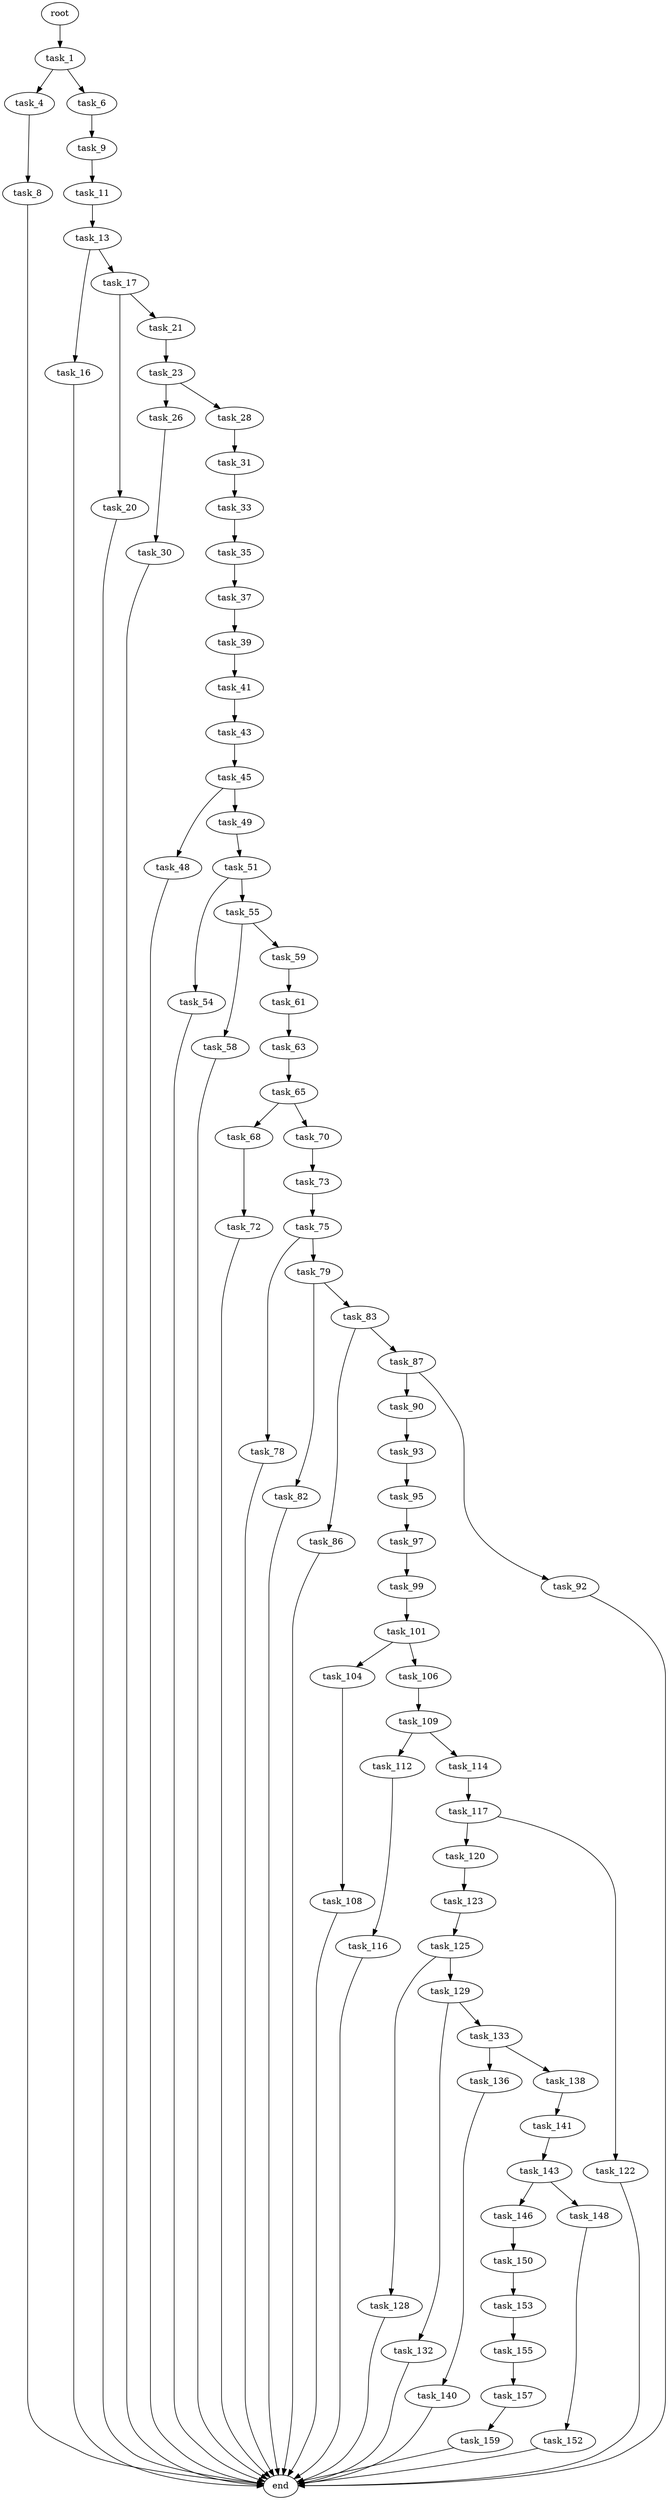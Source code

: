 digraph G {
  root [size="0.000000"];
  task_1 [size="511176642080.000000"];
  task_4 [size="13860314262.000000"];
  task_6 [size="17720856928.000000"];
  task_8 [size="12904389468.000000"];
  task_9 [size="354171089658.000000"];
  end [size="0.000000"];
  task_11 [size="96983904191.000000"];
  task_13 [size="134217728000.000000"];
  task_16 [size="1870597007.000000"];
  task_17 [size="33737814063.000000"];
  task_20 [size="402063884427.000000"];
  task_21 [size="1073741824000.000000"];
  task_23 [size="8589934592.000000"];
  task_26 [size="11280421059.000000"];
  task_28 [size="13073406737.000000"];
  task_30 [size="368293445632.000000"];
  task_31 [size="231928233984.000000"];
  task_33 [size="21302917680.000000"];
  task_35 [size="9026833428.000000"];
  task_37 [size="231928233984.000000"];
  task_39 [size="28991029248.000000"];
  task_41 [size="292094601.000000"];
  task_43 [size="549755813888.000000"];
  task_45 [size="355914400545.000000"];
  task_48 [size="159102641892.000000"];
  task_49 [size="134217728000.000000"];
  task_51 [size="554522288398.000000"];
  task_54 [size="1156305951328.000000"];
  task_55 [size="38225455111.000000"];
  task_58 [size="17825525780.000000"];
  task_59 [size="8589934592.000000"];
  task_61 [size="509065741443.000000"];
  task_63 [size="3771975122.000000"];
  task_65 [size="16255160870.000000"];
  task_68 [size="15250792753.000000"];
  task_70 [size="309210496.000000"];
  task_72 [size="11677035262.000000"];
  task_73 [size="1328094590.000000"];
  task_75 [size="231928233984.000000"];
  task_78 [size="305702731537.000000"];
  task_79 [size="22828792291.000000"];
  task_82 [size="352144868322.000000"];
  task_83 [size="3662407892.000000"];
  task_86 [size="19641775092.000000"];
  task_87 [size="549755813888.000000"];
  task_90 [size="30192551736.000000"];
  task_92 [size="885496552081.000000"];
  task_93 [size="1073741824000.000000"];
  task_95 [size="17274864300.000000"];
  task_97 [size="7861910474.000000"];
  task_99 [size="6958748214.000000"];
  task_101 [size="158115676260.000000"];
  task_104 [size="68719476736.000000"];
  task_106 [size="20974449757.000000"];
  task_108 [size="1189156355935.000000"];
  task_109 [size="265924288442.000000"];
  task_112 [size="19504409541.000000"];
  task_114 [size="68719476736.000000"];
  task_116 [size="23264947846.000000"];
  task_117 [size="28991029248.000000"];
  task_120 [size="60758966208.000000"];
  task_122 [size="10496826946.000000"];
  task_123 [size="782757789696.000000"];
  task_125 [size="317415868711.000000"];
  task_128 [size="24648032336.000000"];
  task_129 [size="157992508048.000000"];
  task_132 [size="114991332988.000000"];
  task_133 [size="68719476736.000000"];
  task_136 [size="368293445632.000000"];
  task_138 [size="1073741824000.000000"];
  task_140 [size="17732315562.000000"];
  task_141 [size="444644434429.000000"];
  task_143 [size="24675448846.000000"];
  task_146 [size="1073741824000.000000"];
  task_148 [size="231928233984.000000"];
  task_150 [size="28991029248.000000"];
  task_152 [size="4604372956.000000"];
  task_153 [size="31932282310.000000"];
  task_155 [size="368293445632.000000"];
  task_157 [size="134217728000.000000"];
  task_159 [size="411804833544.000000"];

  root -> task_1 [size="1.000000"];
  task_1 -> task_4 [size="536870912.000000"];
  task_1 -> task_6 [size="536870912.000000"];
  task_4 -> task_8 [size="301989888.000000"];
  task_6 -> task_9 [size="33554432.000000"];
  task_8 -> end [size="1.000000"];
  task_9 -> task_11 [size="411041792.000000"];
  task_11 -> task_13 [size="75497472.000000"];
  task_13 -> task_16 [size="209715200.000000"];
  task_13 -> task_17 [size="209715200.000000"];
  task_16 -> end [size="1.000000"];
  task_17 -> task_20 [size="679477248.000000"];
  task_17 -> task_21 [size="679477248.000000"];
  task_20 -> end [size="1.000000"];
  task_21 -> task_23 [size="838860800.000000"];
  task_23 -> task_26 [size="33554432.000000"];
  task_23 -> task_28 [size="33554432.000000"];
  task_26 -> task_30 [size="838860800.000000"];
  task_28 -> task_31 [size="209715200.000000"];
  task_30 -> end [size="1.000000"];
  task_31 -> task_33 [size="301989888.000000"];
  task_33 -> task_35 [size="33554432.000000"];
  task_35 -> task_37 [size="301989888.000000"];
  task_37 -> task_39 [size="301989888.000000"];
  task_39 -> task_41 [size="75497472.000000"];
  task_41 -> task_43 [size="33554432.000000"];
  task_43 -> task_45 [size="536870912.000000"];
  task_45 -> task_48 [size="301989888.000000"];
  task_45 -> task_49 [size="301989888.000000"];
  task_48 -> end [size="1.000000"];
  task_49 -> task_51 [size="209715200.000000"];
  task_51 -> task_54 [size="411041792.000000"];
  task_51 -> task_55 [size="411041792.000000"];
  task_54 -> end [size="1.000000"];
  task_55 -> task_58 [size="679477248.000000"];
  task_55 -> task_59 [size="679477248.000000"];
  task_58 -> end [size="1.000000"];
  task_59 -> task_61 [size="33554432.000000"];
  task_61 -> task_63 [size="411041792.000000"];
  task_63 -> task_65 [size="75497472.000000"];
  task_65 -> task_68 [size="536870912.000000"];
  task_65 -> task_70 [size="536870912.000000"];
  task_68 -> task_72 [size="838860800.000000"];
  task_70 -> task_73 [size="33554432.000000"];
  task_72 -> end [size="1.000000"];
  task_73 -> task_75 [size="134217728.000000"];
  task_75 -> task_78 [size="301989888.000000"];
  task_75 -> task_79 [size="301989888.000000"];
  task_78 -> end [size="1.000000"];
  task_79 -> task_82 [size="838860800.000000"];
  task_79 -> task_83 [size="838860800.000000"];
  task_82 -> end [size="1.000000"];
  task_83 -> task_86 [size="75497472.000000"];
  task_83 -> task_87 [size="75497472.000000"];
  task_86 -> end [size="1.000000"];
  task_87 -> task_90 [size="536870912.000000"];
  task_87 -> task_92 [size="536870912.000000"];
  task_90 -> task_93 [size="536870912.000000"];
  task_92 -> end [size="1.000000"];
  task_93 -> task_95 [size="838860800.000000"];
  task_95 -> task_97 [size="838860800.000000"];
  task_97 -> task_99 [size="411041792.000000"];
  task_99 -> task_101 [size="209715200.000000"];
  task_101 -> task_104 [size="134217728.000000"];
  task_101 -> task_106 [size="134217728.000000"];
  task_104 -> task_108 [size="134217728.000000"];
  task_106 -> task_109 [size="411041792.000000"];
  task_108 -> end [size="1.000000"];
  task_109 -> task_112 [size="411041792.000000"];
  task_109 -> task_114 [size="411041792.000000"];
  task_112 -> task_116 [size="411041792.000000"];
  task_114 -> task_117 [size="134217728.000000"];
  task_116 -> end [size="1.000000"];
  task_117 -> task_120 [size="75497472.000000"];
  task_117 -> task_122 [size="75497472.000000"];
  task_120 -> task_123 [size="134217728.000000"];
  task_122 -> end [size="1.000000"];
  task_123 -> task_125 [size="679477248.000000"];
  task_125 -> task_128 [size="209715200.000000"];
  task_125 -> task_129 [size="209715200.000000"];
  task_128 -> end [size="1.000000"];
  task_129 -> task_132 [size="209715200.000000"];
  task_129 -> task_133 [size="209715200.000000"];
  task_132 -> end [size="1.000000"];
  task_133 -> task_136 [size="134217728.000000"];
  task_133 -> task_138 [size="134217728.000000"];
  task_136 -> task_140 [size="411041792.000000"];
  task_138 -> task_141 [size="838860800.000000"];
  task_140 -> end [size="1.000000"];
  task_141 -> task_143 [size="411041792.000000"];
  task_143 -> task_146 [size="679477248.000000"];
  task_143 -> task_148 [size="679477248.000000"];
  task_146 -> task_150 [size="838860800.000000"];
  task_148 -> task_152 [size="301989888.000000"];
  task_150 -> task_153 [size="75497472.000000"];
  task_152 -> end [size="1.000000"];
  task_153 -> task_155 [size="33554432.000000"];
  task_155 -> task_157 [size="411041792.000000"];
  task_157 -> task_159 [size="209715200.000000"];
  task_159 -> end [size="1.000000"];
}
